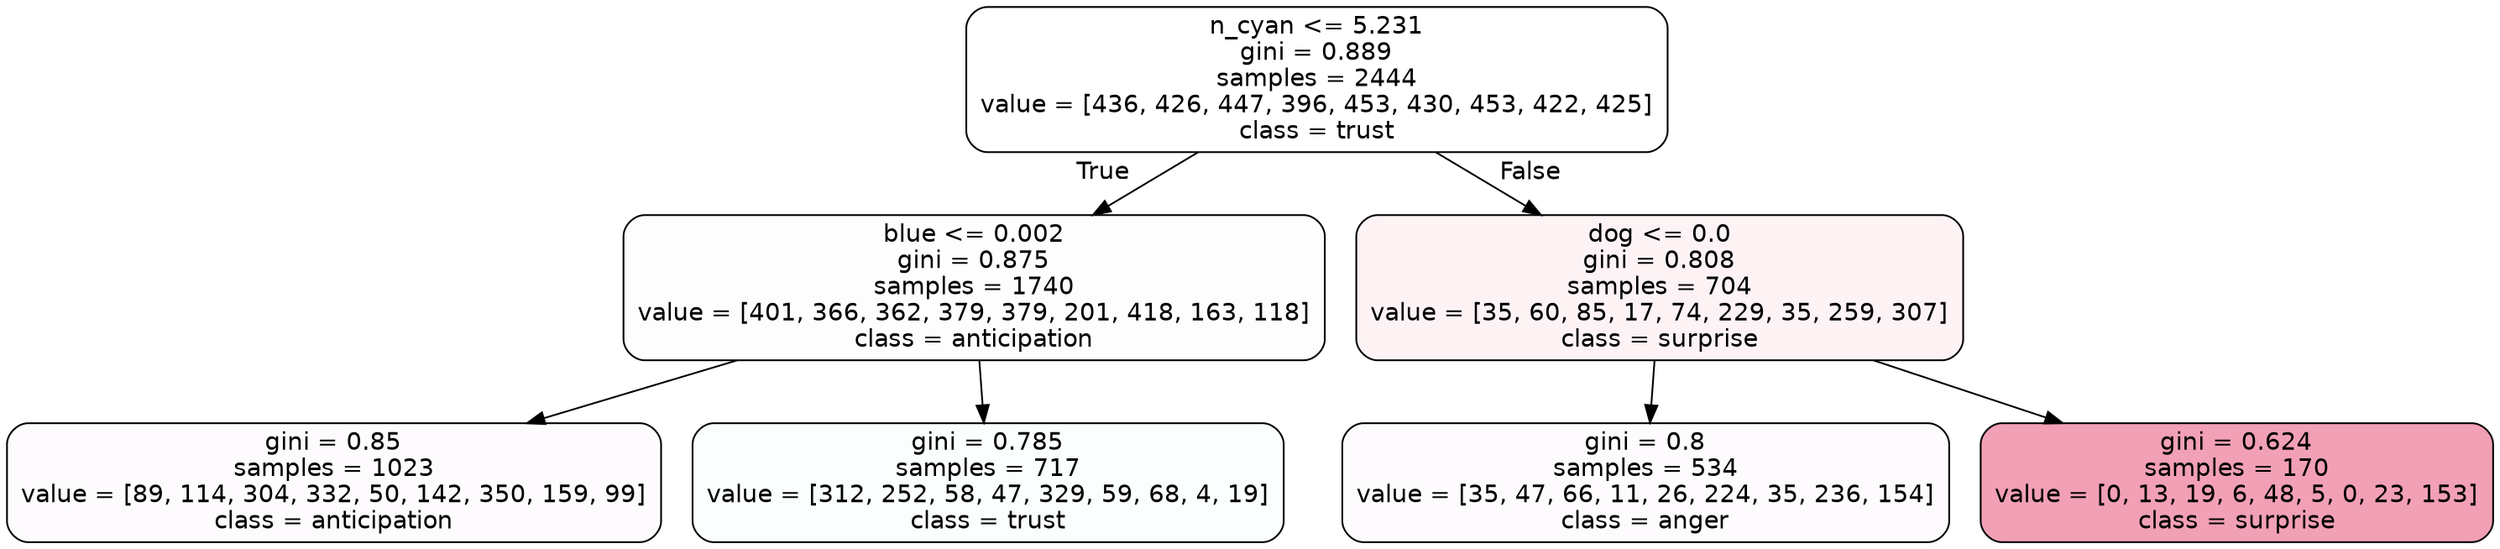 digraph Tree {
node [shape=box, style="filled, rounded", color="black", fontname=helvetica] ;
edge [fontname=helvetica] ;
0 [label="n_cyan <= 5.231\ngini = 0.889\nsamples = 2444\nvalue = [436, 426, 447, 396, 453, 430, 453, 422, 425]\nclass = trust", fillcolor="#39d7e500"] ;
1 [label="blue <= 0.002\ngini = 0.875\nsamples = 1740\nvalue = [401, 366, 362, 379, 379, 201, 418, 163, 118]\nclass = anticipation", fillcolor="#8139e502"] ;
0 -> 1 [labeldistance=2.5, labelangle=45, headlabel="True"] ;
2 [label="gini = 0.85\nsamples = 1023\nvalue = [89, 114, 304, 332, 50, 142, 350, 159, 99]\nclass = anticipation", fillcolor="#8139e504"] ;
1 -> 2 ;
3 [label="gini = 0.785\nsamples = 717\nvalue = [312, 252, 58, 47, 329, 59, 68, 4, 19]\nclass = trust", fillcolor="#39d7e505"] ;
1 -> 3 ;
4 [label="dog <= 0.0\ngini = 0.808\nsamples = 704\nvalue = [35, 60, 85, 17, 74, 229, 35, 259, 307]\nclass = surprise", fillcolor="#e539640f"] ;
0 -> 4 [labeldistance=2.5, labelangle=-45, headlabel="False"] ;
5 [label="gini = 0.8\nsamples = 534\nvalue = [35, 47, 66, 11, 26, 224, 35, 236, 154]\nclass = anger", fillcolor="#e539d705"] ;
4 -> 5 ;
6 [label="gini = 0.624\nsamples = 170\nvalue = [0, 13, 19, 6, 48, 5, 0, 23, 153]\nclass = surprise", fillcolor="#e539647a"] ;
4 -> 6 ;
}
